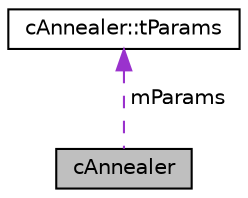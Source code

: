 digraph "cAnnealer"
{
 // LATEX_PDF_SIZE
  edge [fontname="Helvetica",fontsize="10",labelfontname="Helvetica",labelfontsize="10"];
  node [fontname="Helvetica",fontsize="10",shape=record];
  Node1 [label="cAnnealer",height=0.2,width=0.4,color="black", fillcolor="grey75", style="filled", fontcolor="black",tooltip=" "];
  Node2 -> Node1 [dir="back",color="darkorchid3",fontsize="10",style="dashed",label=" mParams" ,fontname="Helvetica"];
  Node2 [label="cAnnealer::tParams",height=0.2,width=0.4,color="black", fillcolor="white", style="filled",URL="$structc_annealer_1_1t_params.html",tooltip=" "];
}
